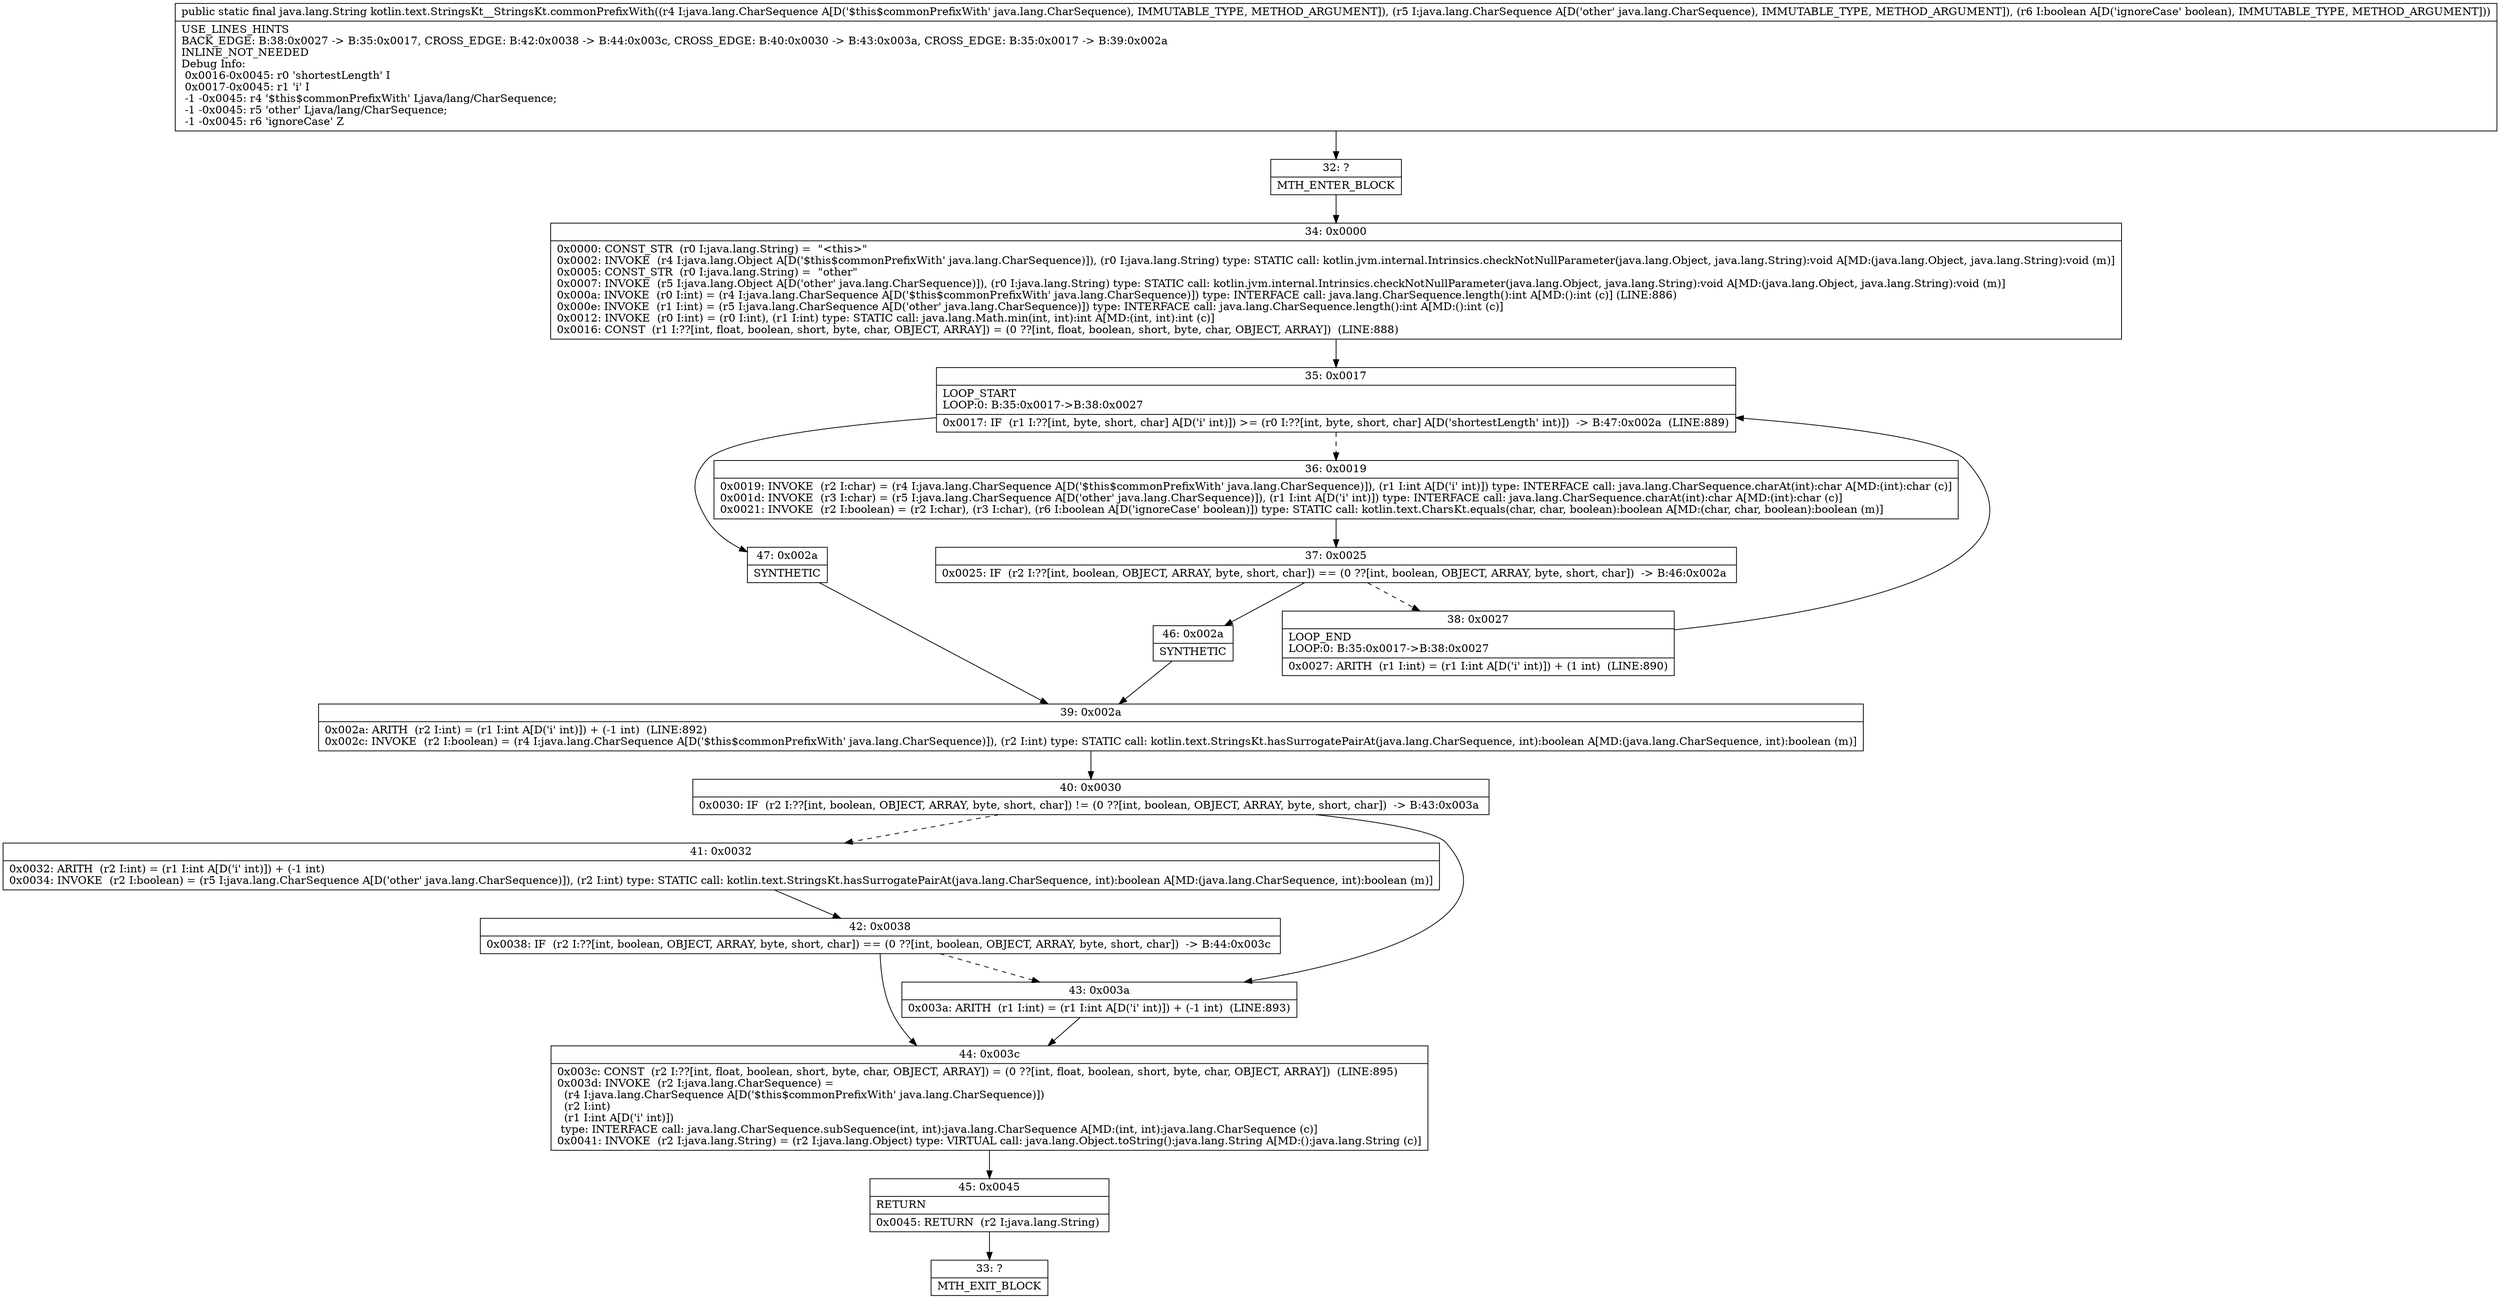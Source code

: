 digraph "CFG forkotlin.text.StringsKt__StringsKt.commonPrefixWith(Ljava\/lang\/CharSequence;Ljava\/lang\/CharSequence;Z)Ljava\/lang\/String;" {
Node_32 [shape=record,label="{32\:\ ?|MTH_ENTER_BLOCK\l}"];
Node_34 [shape=record,label="{34\:\ 0x0000|0x0000: CONST_STR  (r0 I:java.lang.String) =  \"\<this\>\" \l0x0002: INVOKE  (r4 I:java.lang.Object A[D('$this$commonPrefixWith' java.lang.CharSequence)]), (r0 I:java.lang.String) type: STATIC call: kotlin.jvm.internal.Intrinsics.checkNotNullParameter(java.lang.Object, java.lang.String):void A[MD:(java.lang.Object, java.lang.String):void (m)]\l0x0005: CONST_STR  (r0 I:java.lang.String) =  \"other\" \l0x0007: INVOKE  (r5 I:java.lang.Object A[D('other' java.lang.CharSequence)]), (r0 I:java.lang.String) type: STATIC call: kotlin.jvm.internal.Intrinsics.checkNotNullParameter(java.lang.Object, java.lang.String):void A[MD:(java.lang.Object, java.lang.String):void (m)]\l0x000a: INVOKE  (r0 I:int) = (r4 I:java.lang.CharSequence A[D('$this$commonPrefixWith' java.lang.CharSequence)]) type: INTERFACE call: java.lang.CharSequence.length():int A[MD:():int (c)] (LINE:886)\l0x000e: INVOKE  (r1 I:int) = (r5 I:java.lang.CharSequence A[D('other' java.lang.CharSequence)]) type: INTERFACE call: java.lang.CharSequence.length():int A[MD:():int (c)]\l0x0012: INVOKE  (r0 I:int) = (r0 I:int), (r1 I:int) type: STATIC call: java.lang.Math.min(int, int):int A[MD:(int, int):int (c)]\l0x0016: CONST  (r1 I:??[int, float, boolean, short, byte, char, OBJECT, ARRAY]) = (0 ??[int, float, boolean, short, byte, char, OBJECT, ARRAY])  (LINE:888)\l}"];
Node_35 [shape=record,label="{35\:\ 0x0017|LOOP_START\lLOOP:0: B:35:0x0017\-\>B:38:0x0027\l|0x0017: IF  (r1 I:??[int, byte, short, char] A[D('i' int)]) \>= (r0 I:??[int, byte, short, char] A[D('shortestLength' int)])  \-\> B:47:0x002a  (LINE:889)\l}"];
Node_36 [shape=record,label="{36\:\ 0x0019|0x0019: INVOKE  (r2 I:char) = (r4 I:java.lang.CharSequence A[D('$this$commonPrefixWith' java.lang.CharSequence)]), (r1 I:int A[D('i' int)]) type: INTERFACE call: java.lang.CharSequence.charAt(int):char A[MD:(int):char (c)]\l0x001d: INVOKE  (r3 I:char) = (r5 I:java.lang.CharSequence A[D('other' java.lang.CharSequence)]), (r1 I:int A[D('i' int)]) type: INTERFACE call: java.lang.CharSequence.charAt(int):char A[MD:(int):char (c)]\l0x0021: INVOKE  (r2 I:boolean) = (r2 I:char), (r3 I:char), (r6 I:boolean A[D('ignoreCase' boolean)]) type: STATIC call: kotlin.text.CharsKt.equals(char, char, boolean):boolean A[MD:(char, char, boolean):boolean (m)]\l}"];
Node_37 [shape=record,label="{37\:\ 0x0025|0x0025: IF  (r2 I:??[int, boolean, OBJECT, ARRAY, byte, short, char]) == (0 ??[int, boolean, OBJECT, ARRAY, byte, short, char])  \-\> B:46:0x002a \l}"];
Node_38 [shape=record,label="{38\:\ 0x0027|LOOP_END\lLOOP:0: B:35:0x0017\-\>B:38:0x0027\l|0x0027: ARITH  (r1 I:int) = (r1 I:int A[D('i' int)]) + (1 int)  (LINE:890)\l}"];
Node_46 [shape=record,label="{46\:\ 0x002a|SYNTHETIC\l}"];
Node_39 [shape=record,label="{39\:\ 0x002a|0x002a: ARITH  (r2 I:int) = (r1 I:int A[D('i' int)]) + (\-1 int)  (LINE:892)\l0x002c: INVOKE  (r2 I:boolean) = (r4 I:java.lang.CharSequence A[D('$this$commonPrefixWith' java.lang.CharSequence)]), (r2 I:int) type: STATIC call: kotlin.text.StringsKt.hasSurrogatePairAt(java.lang.CharSequence, int):boolean A[MD:(java.lang.CharSequence, int):boolean (m)]\l}"];
Node_40 [shape=record,label="{40\:\ 0x0030|0x0030: IF  (r2 I:??[int, boolean, OBJECT, ARRAY, byte, short, char]) != (0 ??[int, boolean, OBJECT, ARRAY, byte, short, char])  \-\> B:43:0x003a \l}"];
Node_41 [shape=record,label="{41\:\ 0x0032|0x0032: ARITH  (r2 I:int) = (r1 I:int A[D('i' int)]) + (\-1 int) \l0x0034: INVOKE  (r2 I:boolean) = (r5 I:java.lang.CharSequence A[D('other' java.lang.CharSequence)]), (r2 I:int) type: STATIC call: kotlin.text.StringsKt.hasSurrogatePairAt(java.lang.CharSequence, int):boolean A[MD:(java.lang.CharSequence, int):boolean (m)]\l}"];
Node_42 [shape=record,label="{42\:\ 0x0038|0x0038: IF  (r2 I:??[int, boolean, OBJECT, ARRAY, byte, short, char]) == (0 ??[int, boolean, OBJECT, ARRAY, byte, short, char])  \-\> B:44:0x003c \l}"];
Node_44 [shape=record,label="{44\:\ 0x003c|0x003c: CONST  (r2 I:??[int, float, boolean, short, byte, char, OBJECT, ARRAY]) = (0 ??[int, float, boolean, short, byte, char, OBJECT, ARRAY])  (LINE:895)\l0x003d: INVOKE  (r2 I:java.lang.CharSequence) = \l  (r4 I:java.lang.CharSequence A[D('$this$commonPrefixWith' java.lang.CharSequence)])\l  (r2 I:int)\l  (r1 I:int A[D('i' int)])\l type: INTERFACE call: java.lang.CharSequence.subSequence(int, int):java.lang.CharSequence A[MD:(int, int):java.lang.CharSequence (c)]\l0x0041: INVOKE  (r2 I:java.lang.String) = (r2 I:java.lang.Object) type: VIRTUAL call: java.lang.Object.toString():java.lang.String A[MD:():java.lang.String (c)]\l}"];
Node_45 [shape=record,label="{45\:\ 0x0045|RETURN\l|0x0045: RETURN  (r2 I:java.lang.String) \l}"];
Node_33 [shape=record,label="{33\:\ ?|MTH_EXIT_BLOCK\l}"];
Node_43 [shape=record,label="{43\:\ 0x003a|0x003a: ARITH  (r1 I:int) = (r1 I:int A[D('i' int)]) + (\-1 int)  (LINE:893)\l}"];
Node_47 [shape=record,label="{47\:\ 0x002a|SYNTHETIC\l}"];
MethodNode[shape=record,label="{public static final java.lang.String kotlin.text.StringsKt__StringsKt.commonPrefixWith((r4 I:java.lang.CharSequence A[D('$this$commonPrefixWith' java.lang.CharSequence), IMMUTABLE_TYPE, METHOD_ARGUMENT]), (r5 I:java.lang.CharSequence A[D('other' java.lang.CharSequence), IMMUTABLE_TYPE, METHOD_ARGUMENT]), (r6 I:boolean A[D('ignoreCase' boolean), IMMUTABLE_TYPE, METHOD_ARGUMENT]))  | USE_LINES_HINTS\lBACK_EDGE: B:38:0x0027 \-\> B:35:0x0017, CROSS_EDGE: B:42:0x0038 \-\> B:44:0x003c, CROSS_EDGE: B:40:0x0030 \-\> B:43:0x003a, CROSS_EDGE: B:35:0x0017 \-\> B:39:0x002a\lINLINE_NOT_NEEDED\lDebug Info:\l  0x0016\-0x0045: r0 'shortestLength' I\l  0x0017\-0x0045: r1 'i' I\l  \-1 \-0x0045: r4 '$this$commonPrefixWith' Ljava\/lang\/CharSequence;\l  \-1 \-0x0045: r5 'other' Ljava\/lang\/CharSequence;\l  \-1 \-0x0045: r6 'ignoreCase' Z\l}"];
MethodNode -> Node_32;Node_32 -> Node_34;
Node_34 -> Node_35;
Node_35 -> Node_36[style=dashed];
Node_35 -> Node_47;
Node_36 -> Node_37;
Node_37 -> Node_38[style=dashed];
Node_37 -> Node_46;
Node_38 -> Node_35;
Node_46 -> Node_39;
Node_39 -> Node_40;
Node_40 -> Node_41[style=dashed];
Node_40 -> Node_43;
Node_41 -> Node_42;
Node_42 -> Node_43[style=dashed];
Node_42 -> Node_44;
Node_44 -> Node_45;
Node_45 -> Node_33;
Node_43 -> Node_44;
Node_47 -> Node_39;
}

